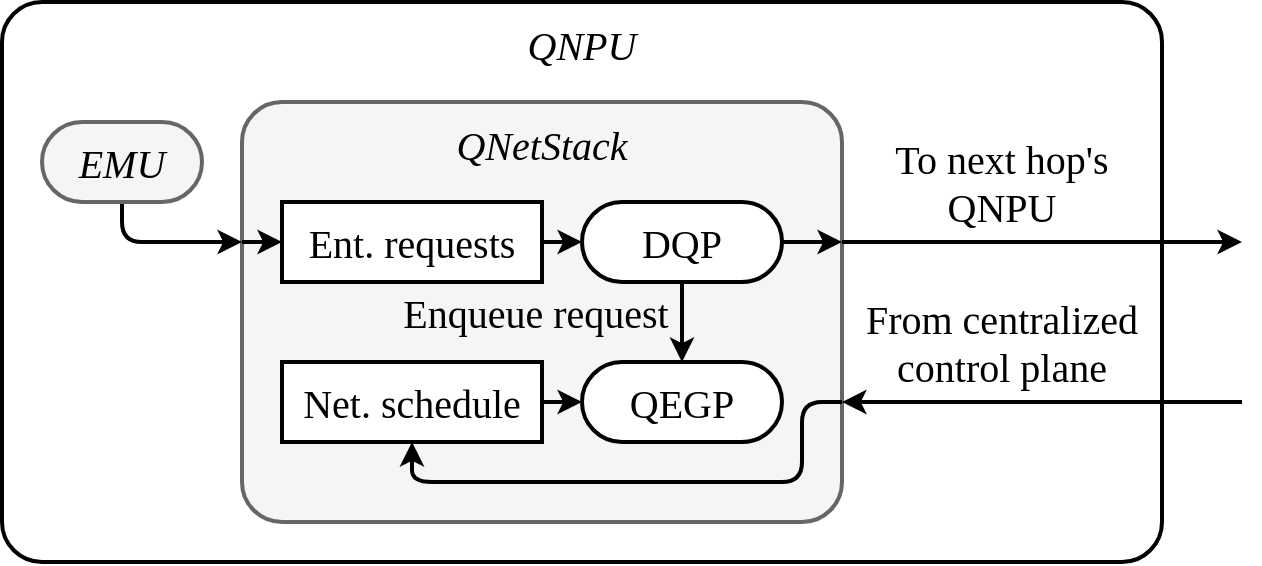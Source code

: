 <mxfile version="24.6.4" type="device">
  <diagram id="mJ-dKqEsO_aJzeUCnxig" name="Page-1">
    <mxGraphModel dx="-1174" dy="-244" grid="1" gridSize="10" guides="1" tooltips="1" connect="1" arrows="1" fold="1" page="1" pageScale="1" pageWidth="1100" pageHeight="850" background="none" math="0" shadow="0">
      <root>
        <mxCell id="0" />
        <mxCell id="1" parent="0" />
        <mxCell id="lfdacheNRijUE6KVIyI3-51" value="QNPU" style="rounded=1;whiteSpace=wrap;html=1;strokeWidth=2;fontFamily=Times New Roman;fontSize=20;align=center;verticalAlign=top;spacingRight=0;spacingLeft=0;spacingTop=5;spacing=0;absoluteArcSize=1;arcSize=40;fontStyle=2;" parent="1" vertex="1">
          <mxGeometry x="2420" y="920" width="580" height="280" as="geometry" />
        </mxCell>
        <mxCell id="lfdacheNRijUE6KVIyI3-36" value="QNetStack" style="rounded=1;whiteSpace=wrap;html=1;strokeWidth=2;fontFamily=Times New Roman;fontSize=20;align=center;verticalAlign=top;spacingRight=0;spacingLeft=0;spacingTop=5;spacing=0;absoluteArcSize=1;arcSize=40;fillColor=#f5f5f5;strokeColor=#666666;fontStyle=2;" parent="1" vertex="1">
          <mxGeometry x="2540" y="970" width="300" height="210" as="geometry" />
        </mxCell>
        <mxCell id="lfdacheNRijUE6KVIyI3-39" style="edgeStyle=orthogonalEdgeStyle;rounded=1;orthogonalLoop=1;jettySize=auto;html=1;strokeWidth=2;" parent="1" edge="1">
          <mxGeometry relative="1" as="geometry">
            <mxPoint x="2560" y="1040" as="targetPoint" />
            <mxPoint x="2540" y="1040" as="sourcePoint" />
          </mxGeometry>
        </mxCell>
        <mxCell id="lfdacheNRijUE6KVIyI3-47" style="edgeStyle=orthogonalEdgeStyle;rounded=1;orthogonalLoop=1;jettySize=auto;html=1;exitX=1;exitY=0.5;exitDx=0;exitDy=0;strokeWidth=2;" parent="1" source="lfdacheNRijUE6KVIyI3-41" edge="1">
          <mxGeometry relative="1" as="geometry">
            <mxPoint x="2840" y="1040" as="targetPoint" />
          </mxGeometry>
        </mxCell>
        <mxCell id="lfdacheNRijUE6KVIyI3-48" style="edgeStyle=orthogonalEdgeStyle;rounded=1;orthogonalLoop=1;jettySize=auto;html=1;exitX=1;exitY=0.5;exitDx=0;exitDy=0;strokeWidth=2;" parent="1" edge="1">
          <mxGeometry relative="1" as="geometry">
            <mxPoint x="3040" y="1040" as="targetPoint" />
            <mxPoint x="2840" y="1040" as="sourcePoint" />
          </mxGeometry>
        </mxCell>
        <mxCell id="lfdacheNRijUE6KVIyI3-44" style="edgeStyle=orthogonalEdgeStyle;rounded=1;orthogonalLoop=1;jettySize=auto;html=1;exitX=1;exitY=0.5;exitDx=0;exitDy=0;strokeWidth=2;" parent="1" source="lfdacheNRijUE6KVIyI3-35" edge="1">
          <mxGeometry relative="1" as="geometry">
            <mxPoint x="2710" y="1040" as="targetPoint" />
          </mxGeometry>
        </mxCell>
        <mxCell id="lfdacheNRijUE6KVIyI3-35" value="Ent. requests" style="rounded=0;whiteSpace=wrap;html=1;strokeWidth=2;fontFamily=Times New Roman;fontSize=20;align=center;verticalAlign=middle;spacingRight=0;spacingLeft=0;spacingTop=0;spacing=0;" parent="1" vertex="1">
          <mxGeometry x="2560" y="1020" width="130" height="40" as="geometry" />
        </mxCell>
        <mxCell id="lfdacheNRijUE6KVIyI3-55" style="edgeStyle=orthogonalEdgeStyle;rounded=1;orthogonalLoop=1;jettySize=auto;html=1;exitX=0.5;exitY=1;exitDx=0;exitDy=0;strokeWidth=2;" parent="1" source="lfdacheNRijUE6KVIyI3-37" edge="1">
          <mxGeometry relative="1" as="geometry">
            <mxPoint x="2540" y="1040" as="targetPoint" />
            <Array as="points">
              <mxPoint x="2480" y="1040" />
            </Array>
          </mxGeometry>
        </mxCell>
        <mxCell id="lfdacheNRijUE6KVIyI3-37" value="EMU" style="rounded=1;whiteSpace=wrap;html=1;strokeWidth=2;fontFamily=Times New Roman;fontSize=20;align=center;verticalAlign=middle;spacingRight=0;spacingLeft=0;spacingTop=0;spacing=0;absoluteArcSize=1;arcSize=40;fillColor=#f5f5f5;strokeColor=#666666;fontStyle=2;" parent="1" vertex="1">
          <mxGeometry x="2440" y="980" width="80" height="40" as="geometry" />
        </mxCell>
        <mxCell id="lfdacheNRijUE6KVIyI3-45" style="edgeStyle=orthogonalEdgeStyle;rounded=1;orthogonalLoop=1;jettySize=auto;html=1;exitX=1;exitY=0.5;exitDx=0;exitDy=0;strokeWidth=2;" parent="1" source="lfdacheNRijUE6KVIyI3-40" edge="1">
          <mxGeometry relative="1" as="geometry">
            <mxPoint x="2710" y="1120" as="targetPoint" />
          </mxGeometry>
        </mxCell>
        <mxCell id="lfdacheNRijUE6KVIyI3-40" value="Net. schedule" style="rounded=0;whiteSpace=wrap;html=1;strokeWidth=2;fontFamily=Times New Roman;fontSize=20;align=center;verticalAlign=middle;spacingRight=0;spacingLeft=0;spacingTop=0;spacing=0;" parent="1" vertex="1">
          <mxGeometry x="2560" y="1100" width="130" height="40" as="geometry" />
        </mxCell>
        <mxCell id="lfdacheNRijUE6KVIyI3-41" value="DQP" style="rounded=1;whiteSpace=wrap;html=1;strokeWidth=2;fontFamily=Times New Roman;fontSize=20;align=center;verticalAlign=middle;spacingRight=0;spacingLeft=0;spacingTop=0;spacing=0;absoluteArcSize=1;arcSize=40;fontStyle=0;" parent="1" vertex="1">
          <mxGeometry x="2710" y="1020" width="100" height="40" as="geometry" />
        </mxCell>
        <mxCell id="lfdacheNRijUE6KVIyI3-42" value="QEGP" style="rounded=1;whiteSpace=wrap;html=1;strokeWidth=2;fontFamily=Times New Roman;fontSize=20;align=center;verticalAlign=middle;spacingRight=0;spacingLeft=0;spacingTop=0;spacing=0;absoluteArcSize=1;arcSize=40;fontStyle=0;" parent="1" vertex="1">
          <mxGeometry x="2710" y="1100" width="100" height="40" as="geometry" />
        </mxCell>
        <mxCell id="lfdacheNRijUE6KVIyI3-54" value="From centralized control plane" style="text;html=1;strokeColor=none;fillColor=none;align=center;verticalAlign=middle;whiteSpace=wrap;rounded=0;fontSize=20;fontColor=#000000;fontFamily=Times New Roman;spacing=0;" parent="1" vertex="1">
          <mxGeometry x="2840" y="1060" width="160" height="60" as="geometry" />
        </mxCell>
        <mxCell id="lfdacheNRijUE6KVIyI3-56" style="edgeStyle=orthogonalEdgeStyle;rounded=1;orthogonalLoop=1;jettySize=auto;html=1;entryX=0;entryY=0.5;entryDx=0;entryDy=0;strokeWidth=2;" parent="1" edge="1">
          <mxGeometry relative="1" as="geometry">
            <mxPoint x="3040" y="1120" as="sourcePoint" />
            <mxPoint x="2840" y="1120" as="targetPoint" />
          </mxGeometry>
        </mxCell>
        <mxCell id="lfdacheNRijUE6KVIyI3-57" style="edgeStyle=orthogonalEdgeStyle;rounded=1;orthogonalLoop=1;jettySize=auto;html=1;strokeWidth=2;exitX=0;exitY=1;exitDx=0;exitDy=0;entryX=0.5;entryY=1;entryDx=0;entryDy=0;" parent="1" source="lfdacheNRijUE6KVIyI3-54" target="lfdacheNRijUE6KVIyI3-40" edge="1">
          <mxGeometry relative="1" as="geometry">
            <mxPoint x="2570" y="1120" as="targetPoint" />
            <mxPoint x="2540" y="1120" as="sourcePoint" />
            <Array as="points">
              <mxPoint x="2820" y="1120" />
              <mxPoint x="2820" y="1160" />
              <mxPoint x="2625" y="1160" />
            </Array>
          </mxGeometry>
        </mxCell>
        <mxCell id="lfdacheNRijUE6KVIyI3-58" value="To next hop&#39;s QNPU" style="text;html=1;strokeColor=none;fillColor=none;align=center;verticalAlign=middle;whiteSpace=wrap;rounded=0;fontSize=20;fontColor=#000000;fontFamily=Times New Roman;spacing=0;" parent="1" vertex="1">
          <mxGeometry x="2840" y="980" width="160" height="60" as="geometry" />
        </mxCell>
        <mxCell id="E1msB4GydwIQxK-7LsMF-1" style="edgeStyle=orthogonalEdgeStyle;rounded=1;orthogonalLoop=1;jettySize=auto;html=1;exitX=0.5;exitY=1;exitDx=0;exitDy=0;strokeWidth=2;entryX=0.5;entryY=0;entryDx=0;entryDy=0;" edge="1" parent="1" source="lfdacheNRijUE6KVIyI3-41" target="lfdacheNRijUE6KVIyI3-42">
          <mxGeometry relative="1" as="geometry">
            <mxPoint x="2860" y="1340" as="targetPoint" />
            <Array as="points">
              <mxPoint x="2760" y="1070" />
              <mxPoint x="2760" y="1070" />
            </Array>
            <mxPoint x="2800" y="1320" as="sourcePoint" />
          </mxGeometry>
        </mxCell>
        <mxCell id="E1msB4GydwIQxK-7LsMF-2" value="Enqueue request" style="text;html=1;strokeColor=none;fillColor=none;align=center;verticalAlign=middle;whiteSpace=wrap;rounded=0;fontSize=20;fontColor=#000000;fontFamily=Times New Roman;spacing=0;" vertex="1" parent="1">
          <mxGeometry x="2607" y="1050" width="160" height="50" as="geometry" />
        </mxCell>
      </root>
    </mxGraphModel>
  </diagram>
</mxfile>
